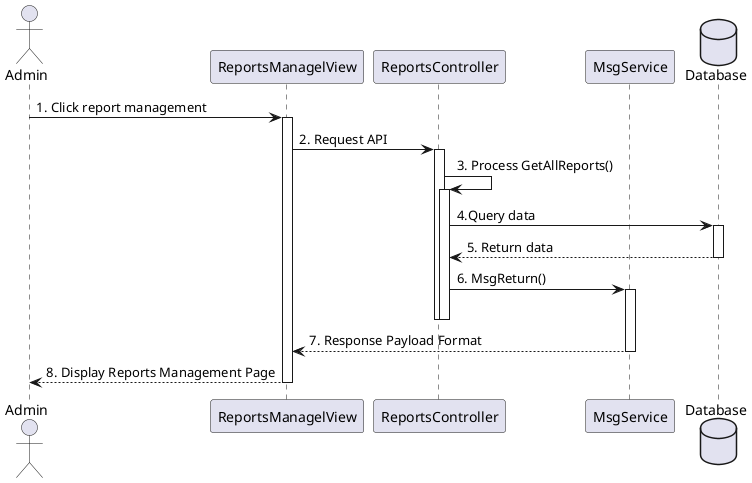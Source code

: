 @startuml
actor       Admin       as user
participant ReportsManagelView as view
participant ReportsController as story
participant MsgService as msgService
database    Database as db

user -> view ++: 1. Click report management
view -> story ++ : 2. Request API
story -> story ++ : 3. Process GetAllReports()
story -> db ++ : 4.Query data
db --> story -- : 5. Return data
story -> msgService ++-- : 6. MsgReturn()
deactivate story
msgService --> view -- : 7. Response Payload Format

view --> user -- : 8. Display Reports Management Page

@enduml


